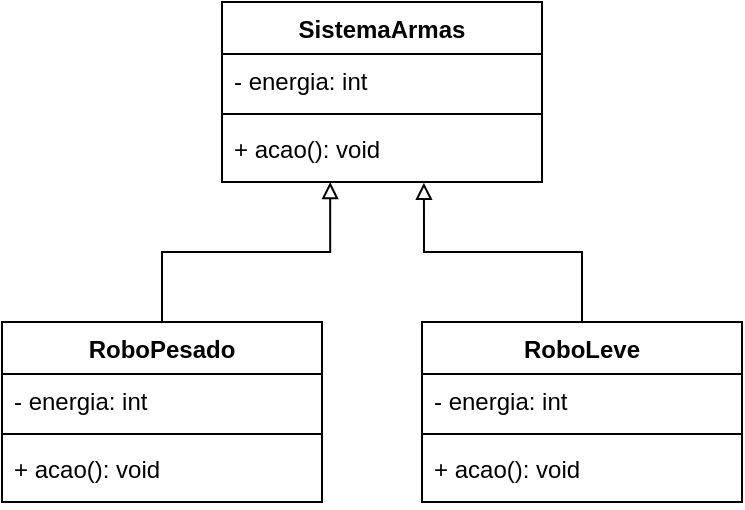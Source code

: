 <mxfile version="15.1.1" type="github">
  <diagram id="UDOpjt26UvhGQOOWERYm" name="Page-1">
    <mxGraphModel dx="1102" dy="482" grid="1" gridSize="10" guides="1" tooltips="1" connect="1" arrows="1" fold="1" page="1" pageScale="1" pageWidth="827" pageHeight="1169" math="0" shadow="0">
      <root>
        <mxCell id="0" />
        <mxCell id="1" parent="0" />
        <mxCell id="4_79RaWpzVJgLiDId3Sa-9" value="SistemaArmas" style="swimlane;fontStyle=1;align=center;verticalAlign=top;childLayout=stackLayout;horizontal=1;startSize=26;horizontalStack=0;resizeParent=1;resizeParentMax=0;resizeLast=0;collapsible=1;marginBottom=0;" parent="1" vertex="1">
          <mxGeometry x="240" y="220" width="160" height="90" as="geometry" />
        </mxCell>
        <mxCell id="4_79RaWpzVJgLiDId3Sa-10" value="- energia: int" style="text;strokeColor=none;fillColor=none;align=left;verticalAlign=top;spacingLeft=4;spacingRight=4;overflow=hidden;rotatable=0;points=[[0,0.5],[1,0.5]];portConstraint=eastwest;" parent="4_79RaWpzVJgLiDId3Sa-9" vertex="1">
          <mxGeometry y="26" width="160" height="26" as="geometry" />
        </mxCell>
        <mxCell id="4_79RaWpzVJgLiDId3Sa-11" value="" style="line;strokeWidth=1;fillColor=none;align=left;verticalAlign=middle;spacingTop=-1;spacingLeft=3;spacingRight=3;rotatable=0;labelPosition=right;points=[];portConstraint=eastwest;" parent="4_79RaWpzVJgLiDId3Sa-9" vertex="1">
          <mxGeometry y="52" width="160" height="8" as="geometry" />
        </mxCell>
        <mxCell id="4_79RaWpzVJgLiDId3Sa-12" value="+ acao(): void" style="text;strokeColor=none;fillColor=none;align=left;verticalAlign=top;spacingLeft=4;spacingRight=4;overflow=hidden;rotatable=0;points=[[0,0.5],[1,0.5]];portConstraint=eastwest;" parent="4_79RaWpzVJgLiDId3Sa-9" vertex="1">
          <mxGeometry y="60" width="160" height="30" as="geometry" />
        </mxCell>
        <mxCell id="ctpbQNX0WopSbzicxMMw-9" style="edgeStyle=orthogonalEdgeStyle;rounded=0;orthogonalLoop=1;jettySize=auto;html=1;entryX=0.338;entryY=1;entryDx=0;entryDy=0;entryPerimeter=0;endArrow=block;endFill=0;" parent="1" source="ctpbQNX0WopSbzicxMMw-1" target="4_79RaWpzVJgLiDId3Sa-12" edge="1">
          <mxGeometry relative="1" as="geometry" />
        </mxCell>
        <mxCell id="ctpbQNX0WopSbzicxMMw-1" value="RoboPesado" style="swimlane;fontStyle=1;align=center;verticalAlign=top;childLayout=stackLayout;horizontal=1;startSize=26;horizontalStack=0;resizeParent=1;resizeParentMax=0;resizeLast=0;collapsible=1;marginBottom=0;" parent="1" vertex="1">
          <mxGeometry x="130" y="380" width="160" height="90" as="geometry" />
        </mxCell>
        <mxCell id="ctpbQNX0WopSbzicxMMw-2" value="- energia: int" style="text;strokeColor=none;fillColor=none;align=left;verticalAlign=top;spacingLeft=4;spacingRight=4;overflow=hidden;rotatable=0;points=[[0,0.5],[1,0.5]];portConstraint=eastwest;" parent="ctpbQNX0WopSbzicxMMw-1" vertex="1">
          <mxGeometry y="26" width="160" height="26" as="geometry" />
        </mxCell>
        <mxCell id="ctpbQNX0WopSbzicxMMw-3" value="" style="line;strokeWidth=1;fillColor=none;align=left;verticalAlign=middle;spacingTop=-1;spacingLeft=3;spacingRight=3;rotatable=0;labelPosition=right;points=[];portConstraint=eastwest;" parent="ctpbQNX0WopSbzicxMMw-1" vertex="1">
          <mxGeometry y="52" width="160" height="8" as="geometry" />
        </mxCell>
        <mxCell id="ctpbQNX0WopSbzicxMMw-4" value="+ acao(): void" style="text;strokeColor=none;fillColor=none;align=left;verticalAlign=top;spacingLeft=4;spacingRight=4;overflow=hidden;rotatable=0;points=[[0,0.5],[1,0.5]];portConstraint=eastwest;" parent="ctpbQNX0WopSbzicxMMw-1" vertex="1">
          <mxGeometry y="60" width="160" height="30" as="geometry" />
        </mxCell>
        <mxCell id="ctpbQNX0WopSbzicxMMw-10" style="edgeStyle=orthogonalEdgeStyle;rounded=0;orthogonalLoop=1;jettySize=auto;html=1;entryX=0.631;entryY=1.014;entryDx=0;entryDy=0;entryPerimeter=0;endArrow=block;endFill=0;" parent="1" source="ctpbQNX0WopSbzicxMMw-5" target="4_79RaWpzVJgLiDId3Sa-12" edge="1">
          <mxGeometry relative="1" as="geometry" />
        </mxCell>
        <mxCell id="ctpbQNX0WopSbzicxMMw-5" value="RoboLeve" style="swimlane;fontStyle=1;align=center;verticalAlign=top;childLayout=stackLayout;horizontal=1;startSize=26;horizontalStack=0;resizeParent=1;resizeParentMax=0;resizeLast=0;collapsible=1;marginBottom=0;" parent="1" vertex="1">
          <mxGeometry x="340" y="380" width="160" height="90" as="geometry" />
        </mxCell>
        <mxCell id="ctpbQNX0WopSbzicxMMw-6" value="- energia: int" style="text;strokeColor=none;fillColor=none;align=left;verticalAlign=top;spacingLeft=4;spacingRight=4;overflow=hidden;rotatable=0;points=[[0,0.5],[1,0.5]];portConstraint=eastwest;" parent="ctpbQNX0WopSbzicxMMw-5" vertex="1">
          <mxGeometry y="26" width="160" height="26" as="geometry" />
        </mxCell>
        <mxCell id="ctpbQNX0WopSbzicxMMw-7" value="" style="line;strokeWidth=1;fillColor=none;align=left;verticalAlign=middle;spacingTop=-1;spacingLeft=3;spacingRight=3;rotatable=0;labelPosition=right;points=[];portConstraint=eastwest;" parent="ctpbQNX0WopSbzicxMMw-5" vertex="1">
          <mxGeometry y="52" width="160" height="8" as="geometry" />
        </mxCell>
        <mxCell id="ctpbQNX0WopSbzicxMMw-8" value="+ acao(): void" style="text;strokeColor=none;fillColor=none;align=left;verticalAlign=top;spacingLeft=4;spacingRight=4;overflow=hidden;rotatable=0;points=[[0,0.5],[1,0.5]];portConstraint=eastwest;" parent="ctpbQNX0WopSbzicxMMw-5" vertex="1">
          <mxGeometry y="60" width="160" height="30" as="geometry" />
        </mxCell>
      </root>
    </mxGraphModel>
  </diagram>
</mxfile>
